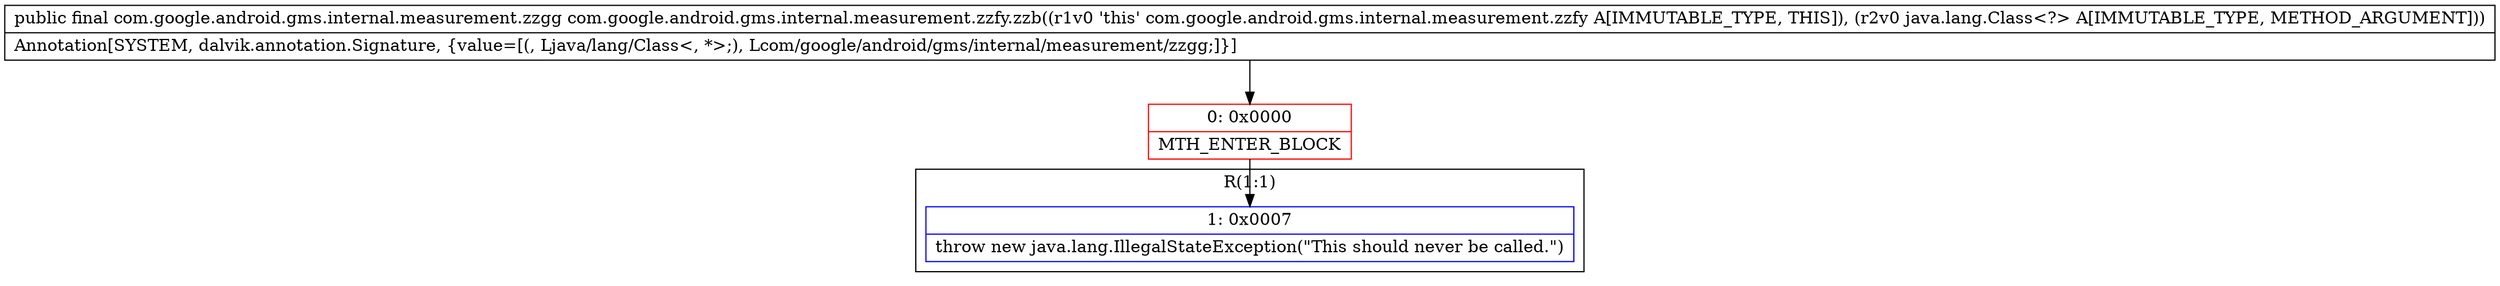 digraph "CFG forcom.google.android.gms.internal.measurement.zzfy.zzb(Ljava\/lang\/Class;)Lcom\/google\/android\/gms\/internal\/measurement\/zzgg;" {
subgraph cluster_Region_22614892 {
label = "R(1:1)";
node [shape=record,color=blue];
Node_1 [shape=record,label="{1\:\ 0x0007|throw new java.lang.IllegalStateException(\"This should never be called.\")\l}"];
}
Node_0 [shape=record,color=red,label="{0\:\ 0x0000|MTH_ENTER_BLOCK\l}"];
MethodNode[shape=record,label="{public final com.google.android.gms.internal.measurement.zzgg com.google.android.gms.internal.measurement.zzfy.zzb((r1v0 'this' com.google.android.gms.internal.measurement.zzfy A[IMMUTABLE_TYPE, THIS]), (r2v0 java.lang.Class\<?\> A[IMMUTABLE_TYPE, METHOD_ARGUMENT]))  | Annotation[SYSTEM, dalvik.annotation.Signature, \{value=[(, Ljava\/lang\/Class\<, *\>;), Lcom\/google\/android\/gms\/internal\/measurement\/zzgg;]\}]\l}"];
MethodNode -> Node_0;
Node_0 -> Node_1;
}

